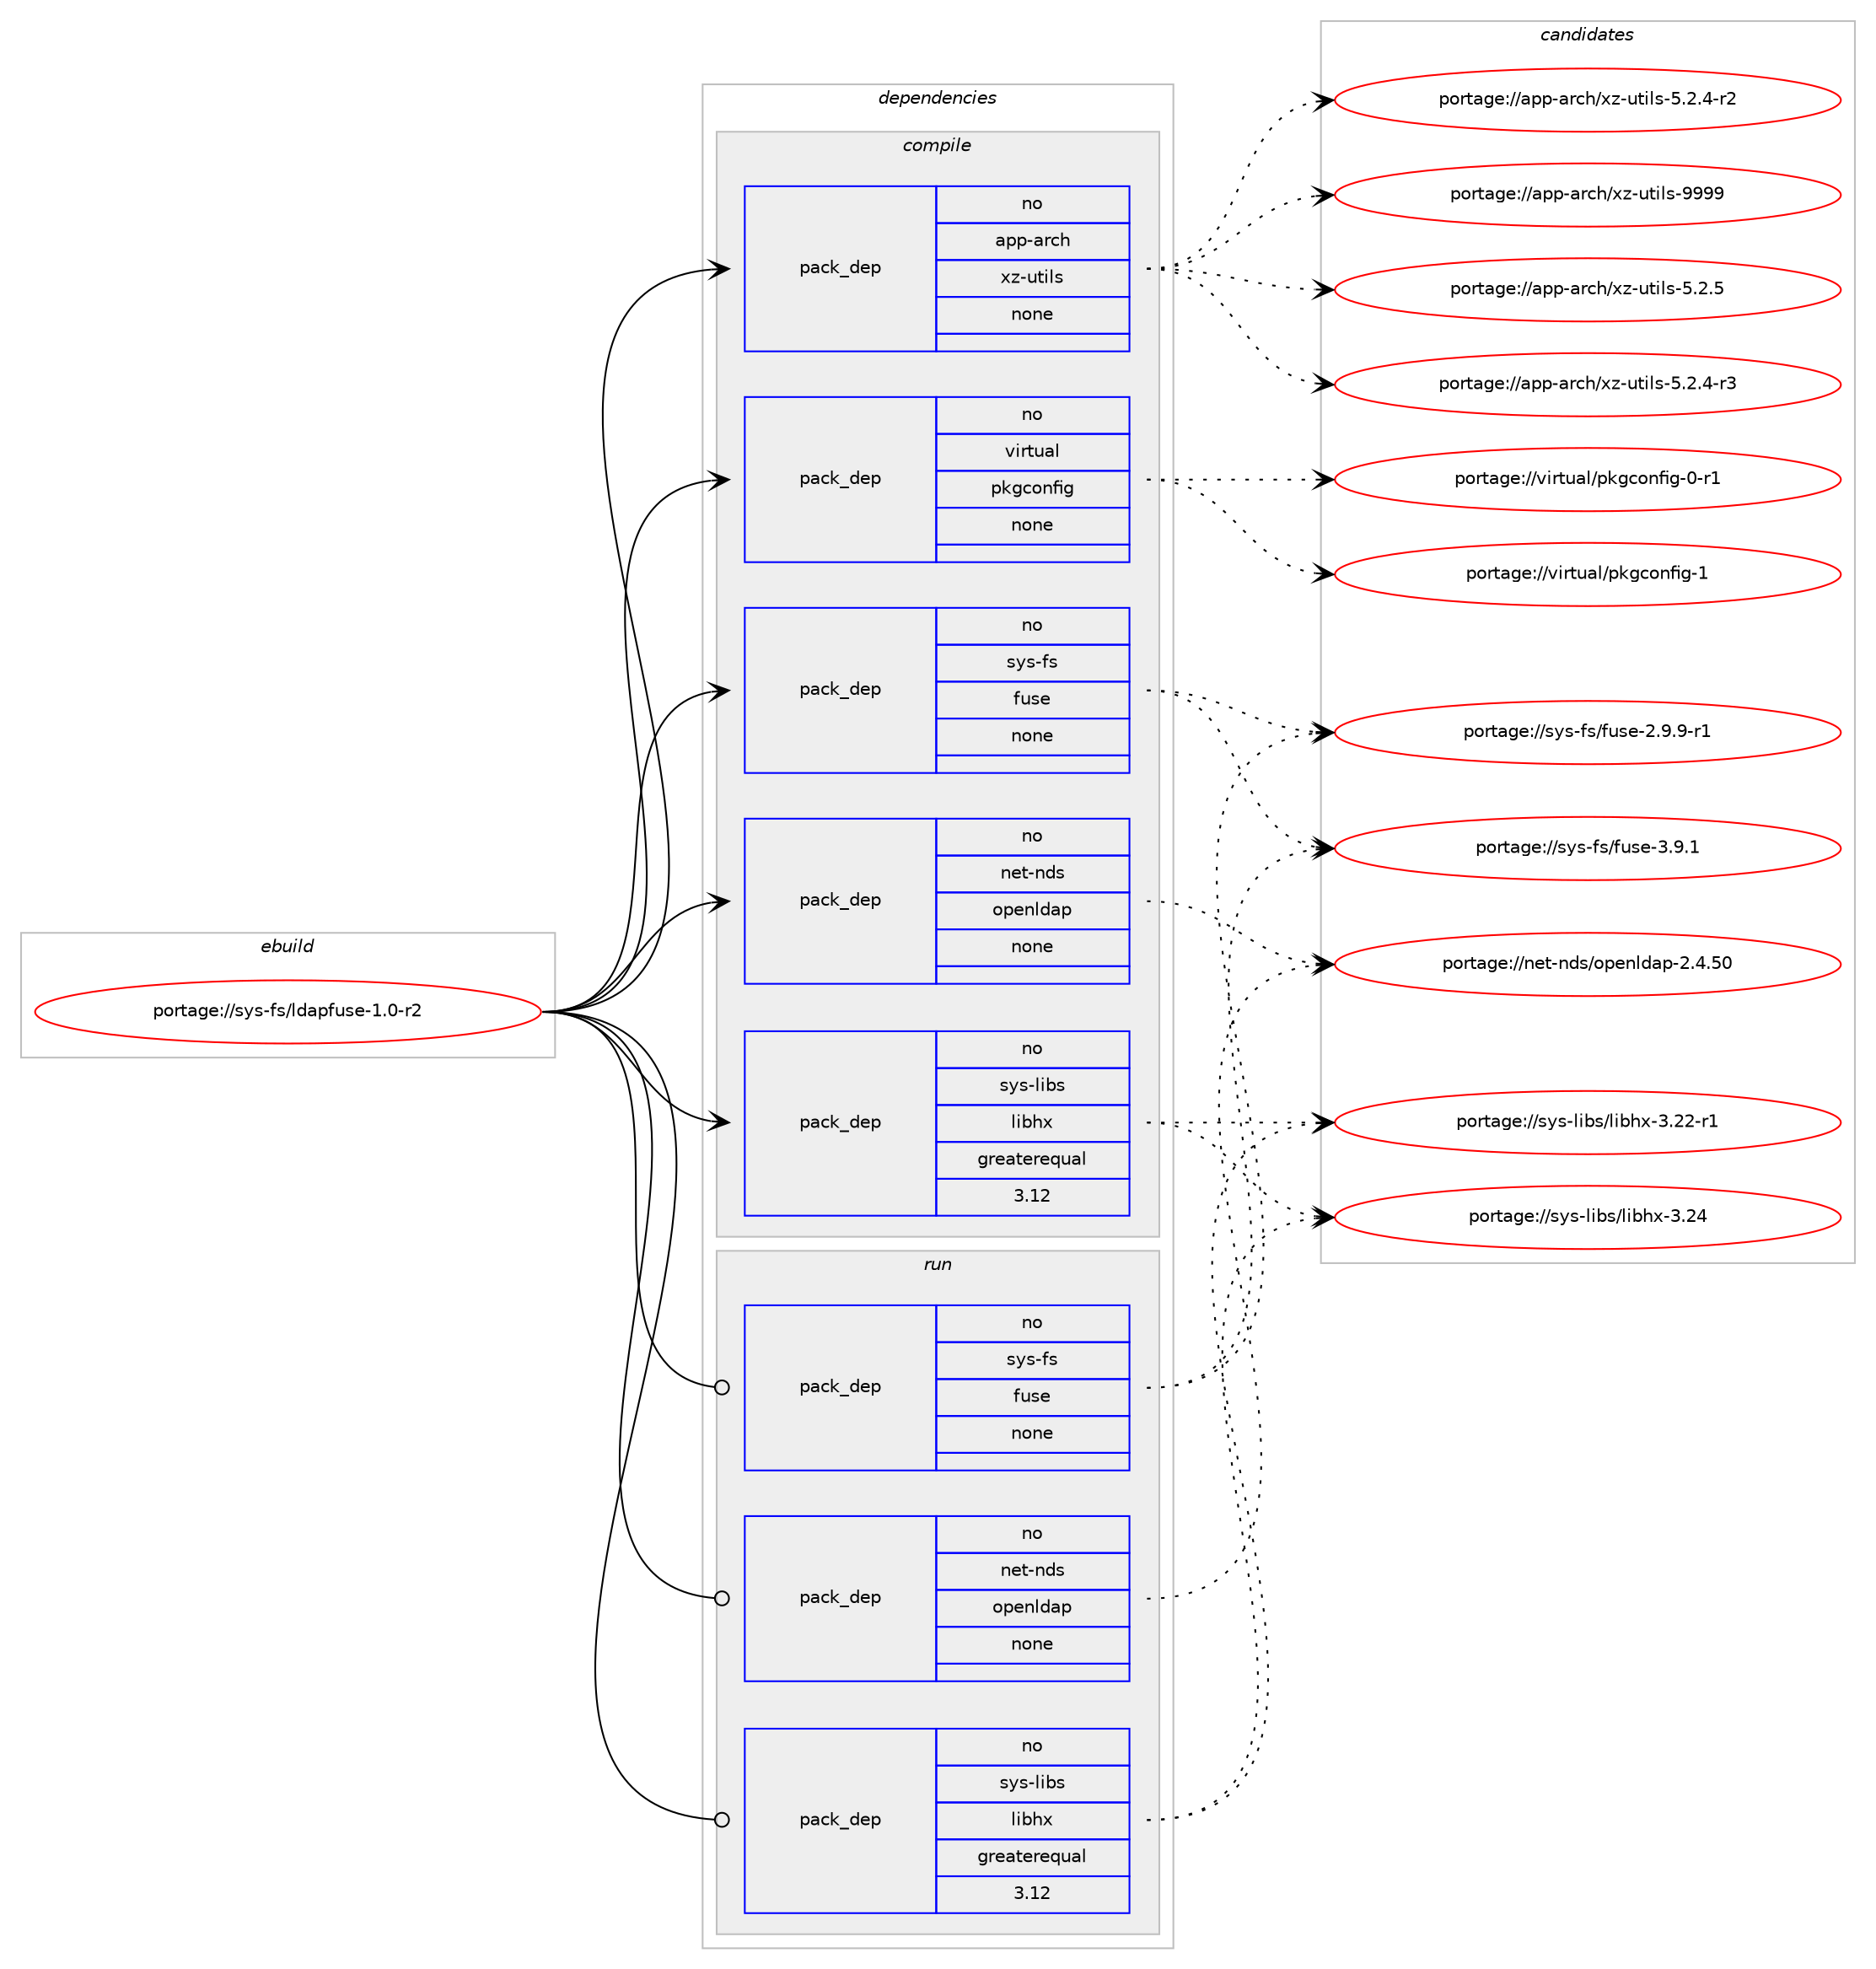 digraph prolog {

# *************
# Graph options
# *************

newrank=true;
concentrate=true;
compound=true;
graph [rankdir=LR,fontname=Helvetica,fontsize=10,ranksep=1.5];#, ranksep=2.5, nodesep=0.2];
edge  [arrowhead=vee];
node  [fontname=Helvetica,fontsize=10];

# **********
# The ebuild
# **********

subgraph cluster_leftcol {
color=gray;
rank=same;
label=<<i>ebuild</i>>;
id [label="portage://sys-fs/ldapfuse-1.0-r2", color=red, width=4, href="../sys-fs/ldapfuse-1.0-r2.svg"];
}

# ****************
# The dependencies
# ****************

subgraph cluster_midcol {
color=gray;
label=<<i>dependencies</i>>;
subgraph cluster_compile {
fillcolor="#eeeeee";
style=filled;
label=<<i>compile</i>>;
subgraph pack3867 {
dependency4742 [label=<<TABLE BORDER="0" CELLBORDER="1" CELLSPACING="0" CELLPADDING="4" WIDTH="220"><TR><TD ROWSPAN="6" CELLPADDING="30">pack_dep</TD></TR><TR><TD WIDTH="110">no</TD></TR><TR><TD>app-arch</TD></TR><TR><TD>xz-utils</TD></TR><TR><TD>none</TD></TR><TR><TD></TD></TR></TABLE>>, shape=none, color=blue];
}
id:e -> dependency4742:w [weight=20,style="solid",arrowhead="vee"];
subgraph pack3868 {
dependency4743 [label=<<TABLE BORDER="0" CELLBORDER="1" CELLSPACING="0" CELLPADDING="4" WIDTH="220"><TR><TD ROWSPAN="6" CELLPADDING="30">pack_dep</TD></TR><TR><TD WIDTH="110">no</TD></TR><TR><TD>net-nds</TD></TR><TR><TD>openldap</TD></TR><TR><TD>none</TD></TR><TR><TD></TD></TR></TABLE>>, shape=none, color=blue];
}
id:e -> dependency4743:w [weight=20,style="solid",arrowhead="vee"];
subgraph pack3869 {
dependency4744 [label=<<TABLE BORDER="0" CELLBORDER="1" CELLSPACING="0" CELLPADDING="4" WIDTH="220"><TR><TD ROWSPAN="6" CELLPADDING="30">pack_dep</TD></TR><TR><TD WIDTH="110">no</TD></TR><TR><TD>sys-fs</TD></TR><TR><TD>fuse</TD></TR><TR><TD>none</TD></TR><TR><TD></TD></TR></TABLE>>, shape=none, color=blue];
}
id:e -> dependency4744:w [weight=20,style="solid",arrowhead="vee"];
subgraph pack3870 {
dependency4745 [label=<<TABLE BORDER="0" CELLBORDER="1" CELLSPACING="0" CELLPADDING="4" WIDTH="220"><TR><TD ROWSPAN="6" CELLPADDING="30">pack_dep</TD></TR><TR><TD WIDTH="110">no</TD></TR><TR><TD>sys-libs</TD></TR><TR><TD>libhx</TD></TR><TR><TD>greaterequal</TD></TR><TR><TD>3.12</TD></TR></TABLE>>, shape=none, color=blue];
}
id:e -> dependency4745:w [weight=20,style="solid",arrowhead="vee"];
subgraph pack3871 {
dependency4746 [label=<<TABLE BORDER="0" CELLBORDER="1" CELLSPACING="0" CELLPADDING="4" WIDTH="220"><TR><TD ROWSPAN="6" CELLPADDING="30">pack_dep</TD></TR><TR><TD WIDTH="110">no</TD></TR><TR><TD>virtual</TD></TR><TR><TD>pkgconfig</TD></TR><TR><TD>none</TD></TR><TR><TD></TD></TR></TABLE>>, shape=none, color=blue];
}
id:e -> dependency4746:w [weight=20,style="solid",arrowhead="vee"];
}
subgraph cluster_compileandrun {
fillcolor="#eeeeee";
style=filled;
label=<<i>compile and run</i>>;
}
subgraph cluster_run {
fillcolor="#eeeeee";
style=filled;
label=<<i>run</i>>;
subgraph pack3872 {
dependency4747 [label=<<TABLE BORDER="0" CELLBORDER="1" CELLSPACING="0" CELLPADDING="4" WIDTH="220"><TR><TD ROWSPAN="6" CELLPADDING="30">pack_dep</TD></TR><TR><TD WIDTH="110">no</TD></TR><TR><TD>net-nds</TD></TR><TR><TD>openldap</TD></TR><TR><TD>none</TD></TR><TR><TD></TD></TR></TABLE>>, shape=none, color=blue];
}
id:e -> dependency4747:w [weight=20,style="solid",arrowhead="odot"];
subgraph pack3873 {
dependency4748 [label=<<TABLE BORDER="0" CELLBORDER="1" CELLSPACING="0" CELLPADDING="4" WIDTH="220"><TR><TD ROWSPAN="6" CELLPADDING="30">pack_dep</TD></TR><TR><TD WIDTH="110">no</TD></TR><TR><TD>sys-fs</TD></TR><TR><TD>fuse</TD></TR><TR><TD>none</TD></TR><TR><TD></TD></TR></TABLE>>, shape=none, color=blue];
}
id:e -> dependency4748:w [weight=20,style="solid",arrowhead="odot"];
subgraph pack3874 {
dependency4749 [label=<<TABLE BORDER="0" CELLBORDER="1" CELLSPACING="0" CELLPADDING="4" WIDTH="220"><TR><TD ROWSPAN="6" CELLPADDING="30">pack_dep</TD></TR><TR><TD WIDTH="110">no</TD></TR><TR><TD>sys-libs</TD></TR><TR><TD>libhx</TD></TR><TR><TD>greaterequal</TD></TR><TR><TD>3.12</TD></TR></TABLE>>, shape=none, color=blue];
}
id:e -> dependency4749:w [weight=20,style="solid",arrowhead="odot"];
}
}

# **************
# The candidates
# **************

subgraph cluster_choices {
rank=same;
color=gray;
label=<<i>candidates</i>>;

subgraph choice3867 {
color=black;
nodesep=1;
choice9711211245971149910447120122451171161051081154557575757 [label="portage://app-arch/xz-utils-9999", color=red, width=4,href="../app-arch/xz-utils-9999.svg"];
choice971121124597114991044712012245117116105108115455346504653 [label="portage://app-arch/xz-utils-5.2.5", color=red, width=4,href="../app-arch/xz-utils-5.2.5.svg"];
choice9711211245971149910447120122451171161051081154553465046524511451 [label="portage://app-arch/xz-utils-5.2.4-r3", color=red, width=4,href="../app-arch/xz-utils-5.2.4-r3.svg"];
choice9711211245971149910447120122451171161051081154553465046524511450 [label="portage://app-arch/xz-utils-5.2.4-r2", color=red, width=4,href="../app-arch/xz-utils-5.2.4-r2.svg"];
dependency4742:e -> choice9711211245971149910447120122451171161051081154557575757:w [style=dotted,weight="100"];
dependency4742:e -> choice971121124597114991044712012245117116105108115455346504653:w [style=dotted,weight="100"];
dependency4742:e -> choice9711211245971149910447120122451171161051081154553465046524511451:w [style=dotted,weight="100"];
dependency4742:e -> choice9711211245971149910447120122451171161051081154553465046524511450:w [style=dotted,weight="100"];
}
subgraph choice3868 {
color=black;
nodesep=1;
choice11010111645110100115471111121011101081009711245504652465348 [label="portage://net-nds/openldap-2.4.50", color=red, width=4,href="../net-nds/openldap-2.4.50.svg"];
dependency4743:e -> choice11010111645110100115471111121011101081009711245504652465348:w [style=dotted,weight="100"];
}
subgraph choice3869 {
color=black;
nodesep=1;
choice1151211154510211547102117115101455146574649 [label="portage://sys-fs/fuse-3.9.1", color=red, width=4,href="../sys-fs/fuse-3.9.1.svg"];
choice11512111545102115471021171151014550465746574511449 [label="portage://sys-fs/fuse-2.9.9-r1", color=red, width=4,href="../sys-fs/fuse-2.9.9-r1.svg"];
dependency4744:e -> choice1151211154510211547102117115101455146574649:w [style=dotted,weight="100"];
dependency4744:e -> choice11512111545102115471021171151014550465746574511449:w [style=dotted,weight="100"];
}
subgraph choice3870 {
color=black;
nodesep=1;
choice115121115451081059811547108105981041204551465052 [label="portage://sys-libs/libhx-3.24", color=red, width=4,href="../sys-libs/libhx-3.24.svg"];
choice1151211154510810598115471081059810412045514650504511449 [label="portage://sys-libs/libhx-3.22-r1", color=red, width=4,href="../sys-libs/libhx-3.22-r1.svg"];
dependency4745:e -> choice115121115451081059811547108105981041204551465052:w [style=dotted,weight="100"];
dependency4745:e -> choice1151211154510810598115471081059810412045514650504511449:w [style=dotted,weight="100"];
}
subgraph choice3871 {
color=black;
nodesep=1;
choice1181051141161179710847112107103991111101021051034549 [label="portage://virtual/pkgconfig-1", color=red, width=4,href="../virtual/pkgconfig-1.svg"];
choice11810511411611797108471121071039911111010210510345484511449 [label="portage://virtual/pkgconfig-0-r1", color=red, width=4,href="../virtual/pkgconfig-0-r1.svg"];
dependency4746:e -> choice1181051141161179710847112107103991111101021051034549:w [style=dotted,weight="100"];
dependency4746:e -> choice11810511411611797108471121071039911111010210510345484511449:w [style=dotted,weight="100"];
}
subgraph choice3872 {
color=black;
nodesep=1;
choice11010111645110100115471111121011101081009711245504652465348 [label="portage://net-nds/openldap-2.4.50", color=red, width=4,href="../net-nds/openldap-2.4.50.svg"];
dependency4747:e -> choice11010111645110100115471111121011101081009711245504652465348:w [style=dotted,weight="100"];
}
subgraph choice3873 {
color=black;
nodesep=1;
choice1151211154510211547102117115101455146574649 [label="portage://sys-fs/fuse-3.9.1", color=red, width=4,href="../sys-fs/fuse-3.9.1.svg"];
choice11512111545102115471021171151014550465746574511449 [label="portage://sys-fs/fuse-2.9.9-r1", color=red, width=4,href="../sys-fs/fuse-2.9.9-r1.svg"];
dependency4748:e -> choice1151211154510211547102117115101455146574649:w [style=dotted,weight="100"];
dependency4748:e -> choice11512111545102115471021171151014550465746574511449:w [style=dotted,weight="100"];
}
subgraph choice3874 {
color=black;
nodesep=1;
choice115121115451081059811547108105981041204551465052 [label="portage://sys-libs/libhx-3.24", color=red, width=4,href="../sys-libs/libhx-3.24.svg"];
choice1151211154510810598115471081059810412045514650504511449 [label="portage://sys-libs/libhx-3.22-r1", color=red, width=4,href="../sys-libs/libhx-3.22-r1.svg"];
dependency4749:e -> choice115121115451081059811547108105981041204551465052:w [style=dotted,weight="100"];
dependency4749:e -> choice1151211154510810598115471081059810412045514650504511449:w [style=dotted,weight="100"];
}
}

}
